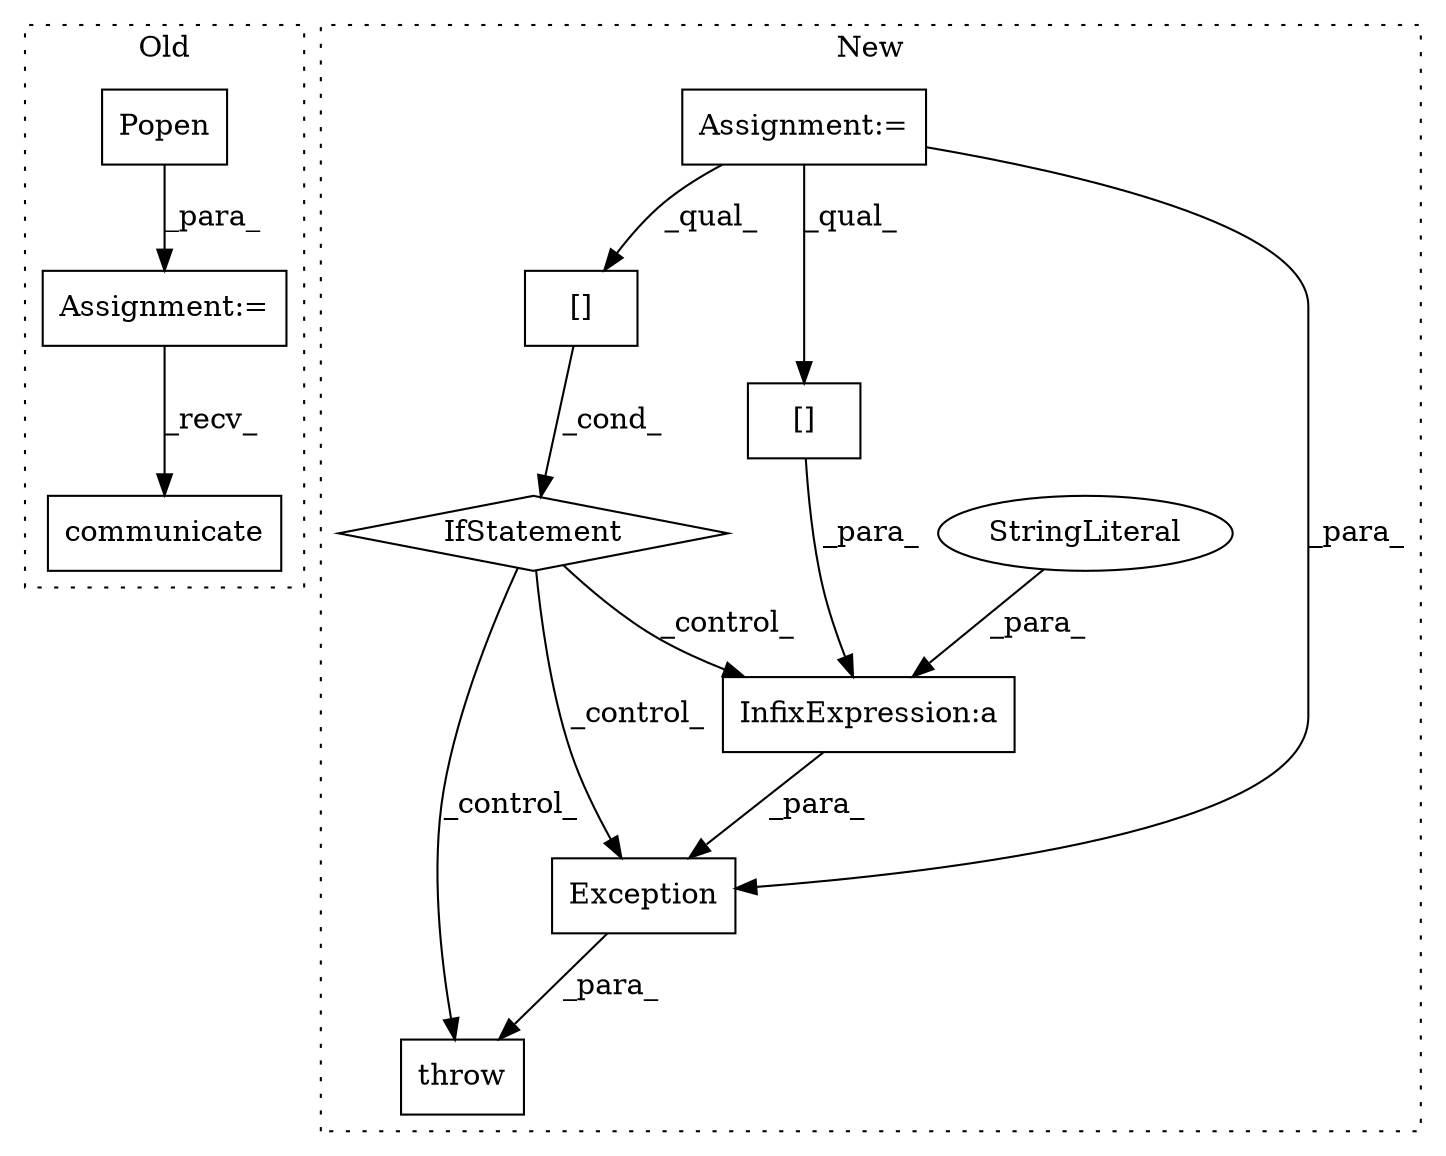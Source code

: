 digraph G {
subgraph cluster0 {
1 [label="Popen" a="32" s="3919,3952" l="6,1" shape="box"];
5 [label="Assignment:=" a="7" s="3918" l="1" shape="box"];
8 [label="communicate" a="32" s="3974,4001" l="12,1" shape="box"];
label = "Old";
style="dotted";
}
subgraph cluster1 {
2 [label="throw" a="53" s="4235" l="6" shape="box"];
3 [label="IfStatement" a="25" s="4204,4225" l="4,2" shape="diamond"];
4 [label="Assignment:=" a="7" s="3983" l="7" shape="box"];
6 [label="InfixExpression:a" a="27" s="4280" l="3" shape="box"];
7 [label="[]" a="2" s="4283,4296" l="7,1" shape="box"];
9 [label="StringLiteral" a="45" s="4251" l="29" shape="ellipse"];
10 [label="[]" a="2" s="4208,4224" l="7,1" shape="box"];
11 [label="Exception" a="32" s="4241,4297" l="10,1" shape="box"];
label = "New";
style="dotted";
}
1 -> 5 [label="_para_"];
3 -> 2 [label="_control_"];
3 -> 6 [label="_control_"];
3 -> 11 [label="_control_"];
4 -> 10 [label="_qual_"];
4 -> 7 [label="_qual_"];
4 -> 11 [label="_para_"];
5 -> 8 [label="_recv_"];
6 -> 11 [label="_para_"];
7 -> 6 [label="_para_"];
9 -> 6 [label="_para_"];
10 -> 3 [label="_cond_"];
11 -> 2 [label="_para_"];
}